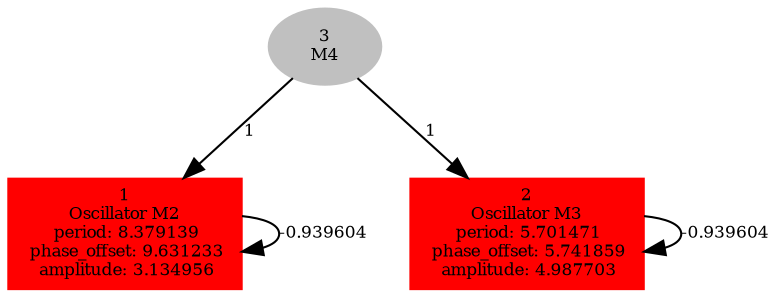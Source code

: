  digraph g{ forcelabels=true;
1 [label=<1<BR />Oscillator M2<BR /> period: 8.379139<BR /> phase_offset: 9.631233<BR /> amplitude: 3.134956>, shape=box,color=red,style=filled,fontsize=8];2 [label=<2<BR />Oscillator M3<BR /> period: 5.701471<BR /> phase_offset: 5.741859<BR /> amplitude: 4.987703>, shape=box,color=red,style=filled,fontsize=8];3[label=<3<BR/>M4>,color="grey",style=filled,fontsize=8];
1 -> 1[label="-0.939604 ",fontsize="8"];
2 -> 2[label="-0.939604 ",fontsize="8"];
3 -> 1[label="1 ",fontsize="8"];
3 -> 2[label="1 ",fontsize="8"];
 }
